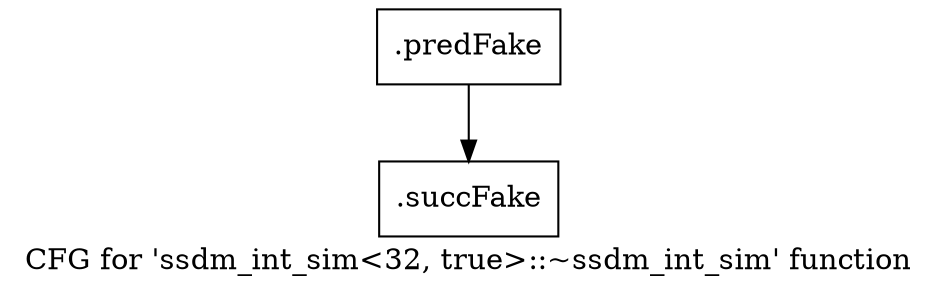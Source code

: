 digraph "CFG for 'ssdm_int_sim\<32, true\>::~ssdm_int_sim' function" {
	label="CFG for 'ssdm_int_sim\<32, true\>::~ssdm_int_sim' function";

	Node0x471ec60 [shape=record,filename="",linenumber="",label="{.predFake}"];
	Node0x471ec60 -> Node0x483d470[ callList="" memoryops="" filename="/media/miguel/NewVolume/Linux/Xilinx/Vitis_HLS/2020.2/include/ap_common.h" execusionnum="0"];
	Node0x483d470 [shape=record,filename="/media/miguel/NewVolume/Linux/Xilinx/Vitis_HLS/2020.2/include/ap_common.h",linenumber="639",label="{.succFake}"];
}
